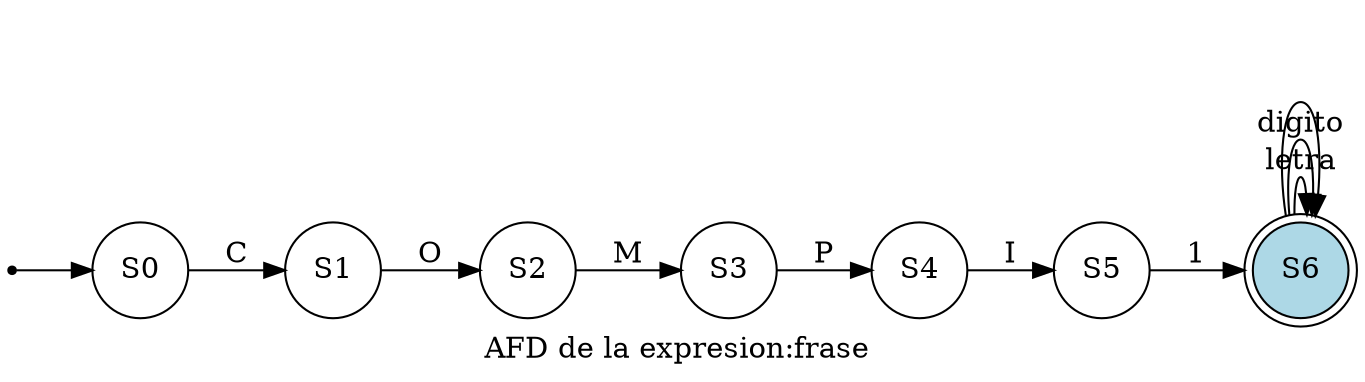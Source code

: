 digraph AFD {
    rankdir=LR;


    
    node [shape = point ]; qi

    node [shape = circle];qi ->S0;
S0 -> S1 [ label = "C" ];S1 -> S2 [ label = "O" ];S2 -> S3 [ label = "M" ];S3 -> S4 [ label = "P" ];S4 -> S5 [ label = "I" ];S5 -> S6 [ label = "1" ];S6 [shape = doublecircle style=filled, fillcolor=lightblue];
S6 -> S6 [ label = "letra" ];S6 -> S6 [ label = "digito" ];S6 -> S6 [ label = " " ];label="AFD de la expresion:frase "}
